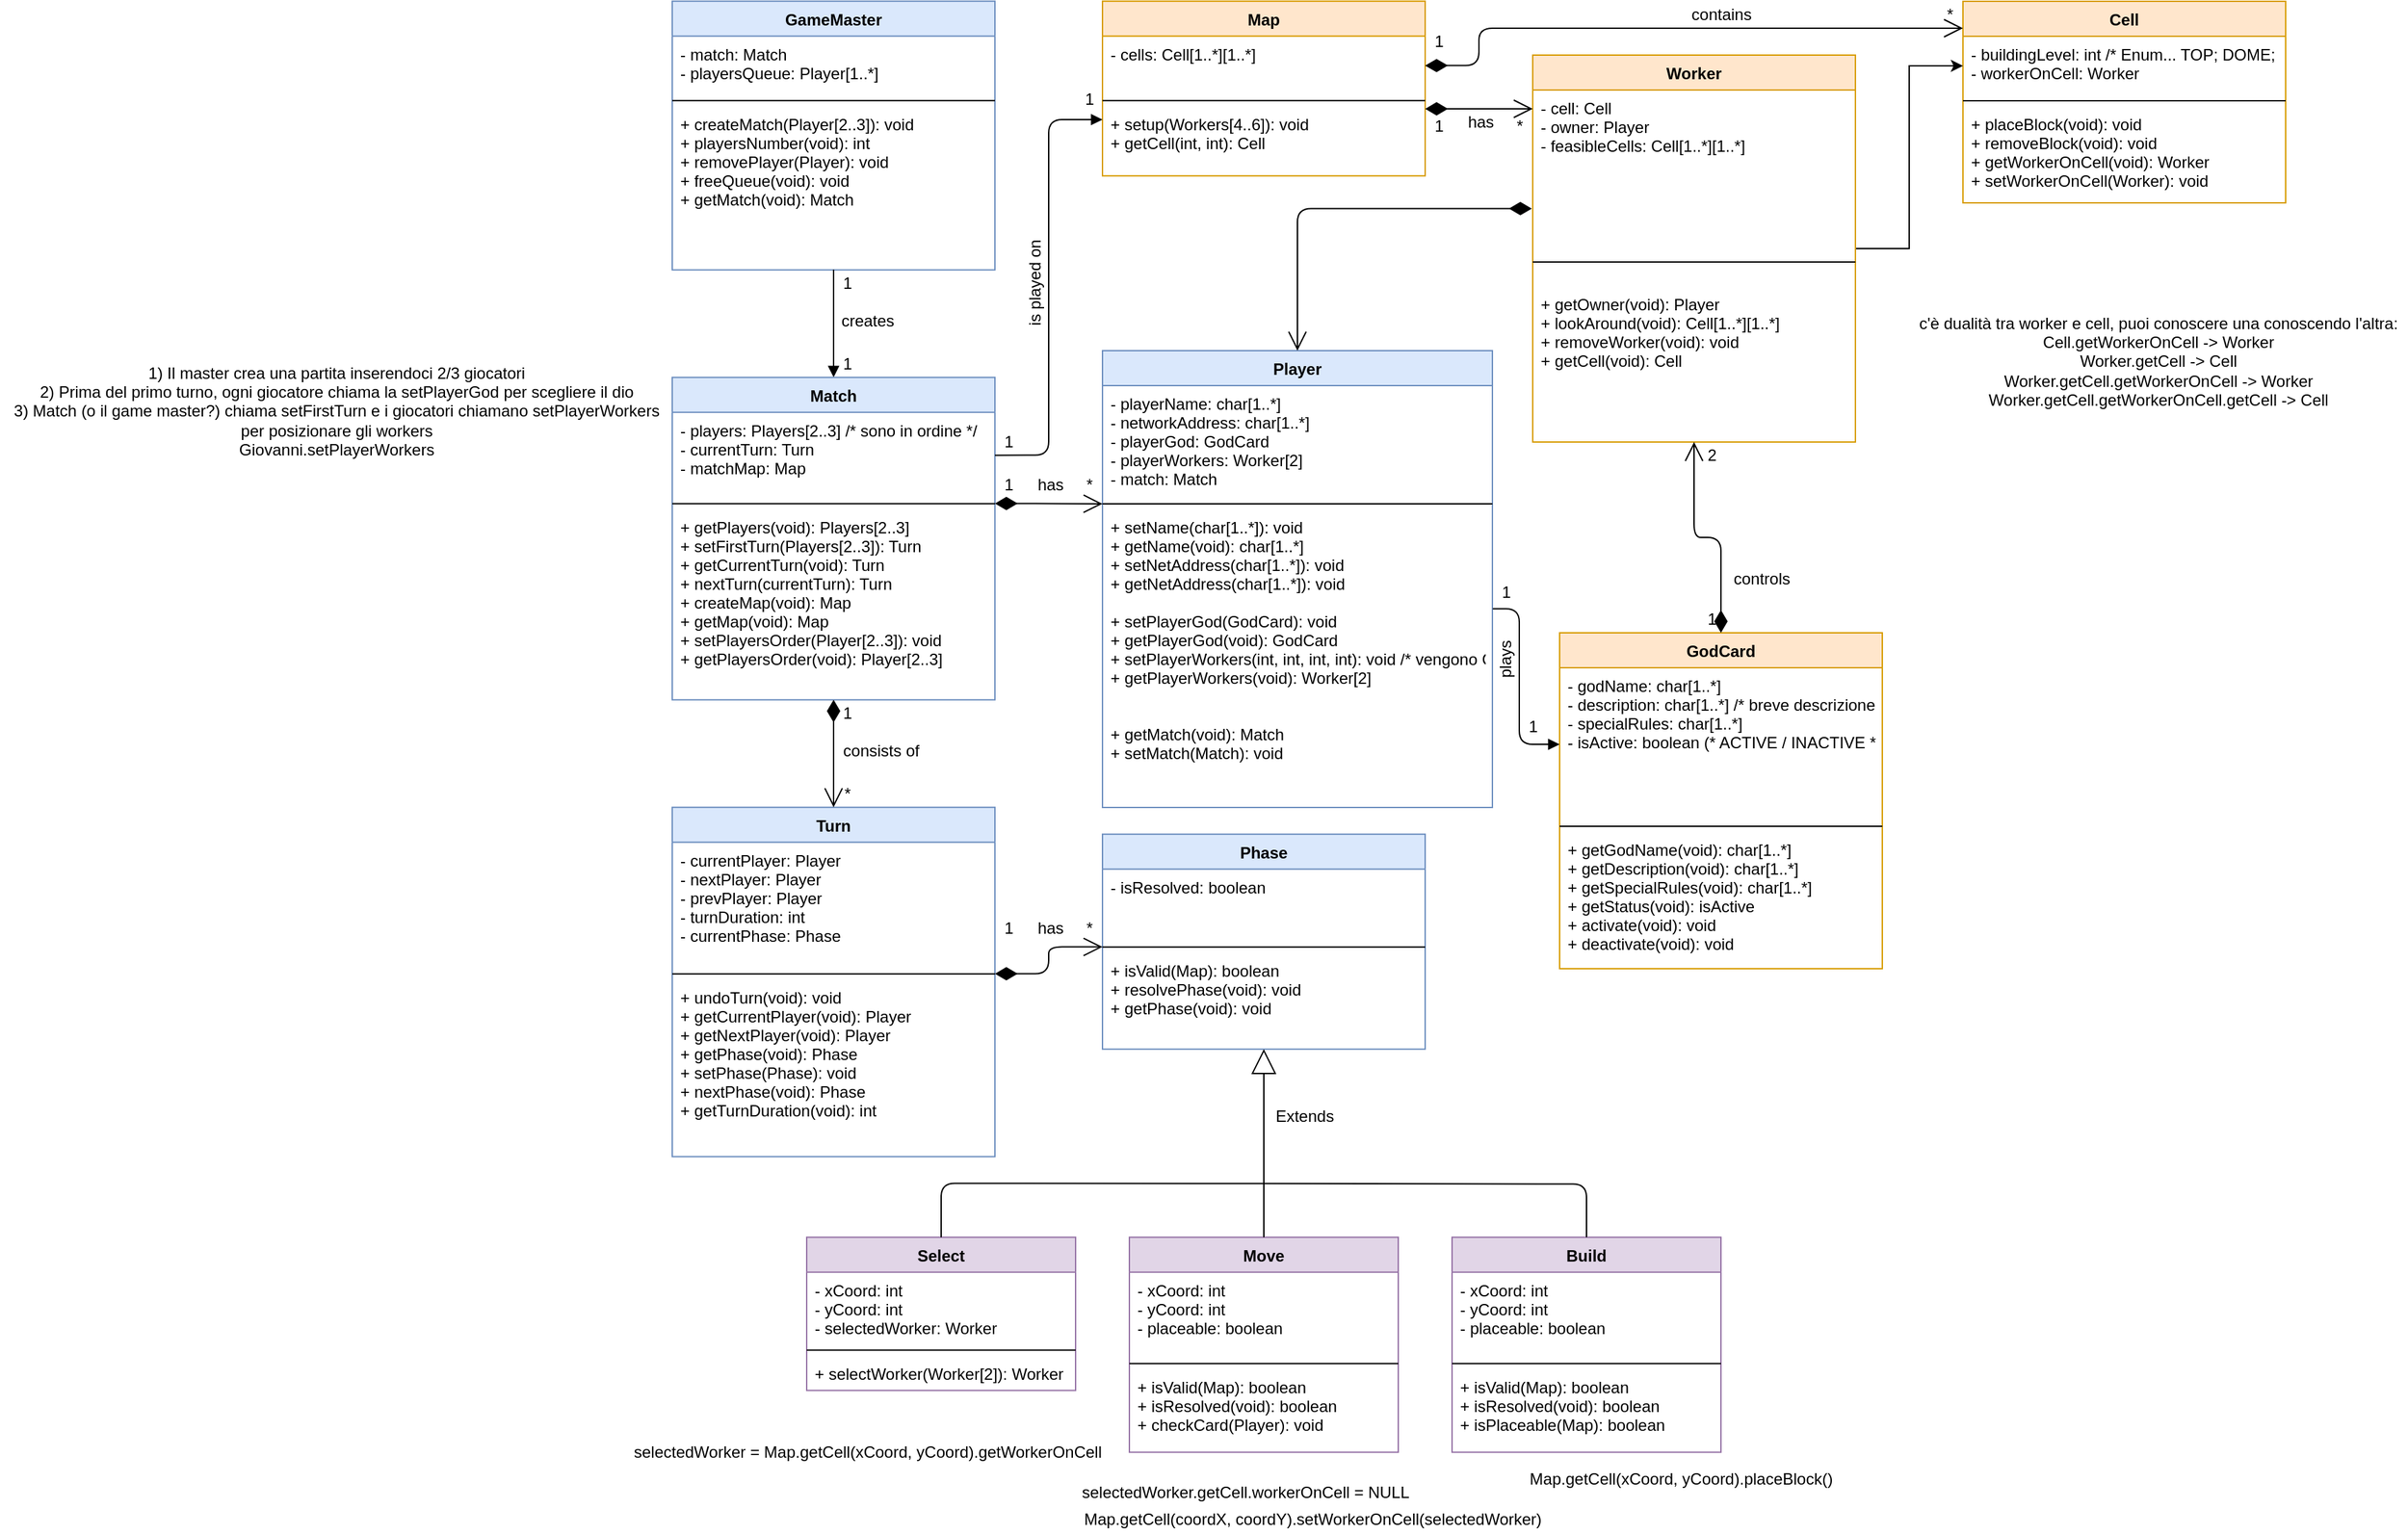 <mxfile version="12.6.5" type="device" pages="2"><diagram id="tt86gMrReQph4j6xLk57" name="Page-1"><mxGraphModel dx="2035" dy="685" grid="1" gridSize="10" guides="1" tooltips="1" connect="1" arrows="1" fold="1" page="1" pageScale="1" pageWidth="850" pageHeight="1100" math="0" shadow="0"><root><mxCell id="0"/><mxCell id="1" parent="0"/><mxCell id="827zkbhB-gDngfmlmNRB-1" value="GameMaster" style="swimlane;fontStyle=1;align=center;verticalAlign=top;childLayout=stackLayout;horizontal=1;startSize=26;horizontalStack=0;resizeParent=1;resizeParentMax=0;resizeLast=0;collapsible=1;marginBottom=0;fillColor=#dae8fc;strokeColor=#6c8ebf;" parent="1" vertex="1"><mxGeometry x="40" y="9.82" width="240" height="200" as="geometry"/></mxCell><mxCell id="827zkbhB-gDngfmlmNRB-2" value="- match: Match&#10;- playersQueue: Player[1..*]" style="text;strokeColor=none;fillColor=none;align=left;verticalAlign=top;spacingLeft=4;spacingRight=4;overflow=hidden;rotatable=0;points=[[0,0.5],[1,0.5]];portConstraint=eastwest;" parent="827zkbhB-gDngfmlmNRB-1" vertex="1"><mxGeometry y="26" width="240" height="44" as="geometry"/></mxCell><mxCell id="827zkbhB-gDngfmlmNRB-3" value="" style="line;strokeWidth=1;fillColor=none;align=left;verticalAlign=middle;spacingTop=-1;spacingLeft=3;spacingRight=3;rotatable=0;labelPosition=right;points=[];portConstraint=eastwest;" parent="827zkbhB-gDngfmlmNRB-1" vertex="1"><mxGeometry y="70" width="240" height="8" as="geometry"/></mxCell><mxCell id="827zkbhB-gDngfmlmNRB-4" value="+ createMatch(Player[2..3]): void&#10;+ playersNumber(void): int&#10;+ removePlayer(Player): void&#10;+ freeQueue(void): void&#10;+ getMatch(void): Match&#10;" style="text;strokeColor=none;fillColor=none;align=left;verticalAlign=top;spacingLeft=4;spacingRight=4;overflow=hidden;rotatable=0;points=[[0,0.5],[1,0.5]];portConstraint=eastwest;" parent="827zkbhB-gDngfmlmNRB-1" vertex="1"><mxGeometry y="78" width="240" height="122" as="geometry"/></mxCell><mxCell id="827zkbhB-gDngfmlmNRB-24" value="" style="endArrow=block;endFill=1;html=1;edgeStyle=orthogonalEdgeStyle;align=left;verticalAlign=top;entryX=0.5;entryY=0;entryDx=0;entryDy=0;exitX=0.5;exitY=0.999;exitDx=0;exitDy=0;exitPerimeter=0;" parent="1" source="827zkbhB-gDngfmlmNRB-4" target="827zkbhB-gDngfmlmNRB-27" edge="1"><mxGeometry x="-0.625" y="-30" relative="1" as="geometry"><mxPoint x="160" y="229.82" as="sourcePoint"/><mxPoint x="140" y="229.82" as="targetPoint"/><mxPoint as="offset"/></mxGeometry></mxCell><mxCell id="827zkbhB-gDngfmlmNRB-27" value="Match" style="swimlane;fontStyle=1;align=center;verticalAlign=top;childLayout=stackLayout;horizontal=1;startSize=26;horizontalStack=0;resizeParent=1;resizeParentMax=0;resizeLast=0;collapsible=1;marginBottom=0;fillColor=#dae8fc;strokeColor=#6c8ebf;" parent="1" vertex="1"><mxGeometry x="40" y="289.82" width="240" height="240" as="geometry"/></mxCell><mxCell id="827zkbhB-gDngfmlmNRB-28" value="- players: Players[2..3] /* sono in ordine */&#10;- currentTurn: Turn&#10;- matchMap: Map" style="text;strokeColor=none;fillColor=none;align=left;verticalAlign=top;spacingLeft=4;spacingRight=4;overflow=hidden;rotatable=0;points=[[0,0.5],[1,0.5]];portConstraint=eastwest;" parent="827zkbhB-gDngfmlmNRB-27" vertex="1"><mxGeometry y="26" width="240" height="64" as="geometry"/></mxCell><mxCell id="827zkbhB-gDngfmlmNRB-29" value="" style="line;strokeWidth=1;fillColor=none;align=left;verticalAlign=middle;spacingTop=-1;spacingLeft=3;spacingRight=3;rotatable=0;labelPosition=right;points=[];portConstraint=eastwest;" parent="827zkbhB-gDngfmlmNRB-27" vertex="1"><mxGeometry y="90" width="240" height="8" as="geometry"/></mxCell><mxCell id="827zkbhB-gDngfmlmNRB-30" value="+ getPlayers(void): Players[2..3]&#10;+ setFirstTurn(Players[2..3]): Turn&#10;+ getCurrentTurn(void): Turn&#10;+ nextTurn(currentTurn): Turn&#10;+ createMap(void): Map&#10;+ getMap(void): Map&#10;+ setPlayersOrder(Player[2..3]): void&#10;+ getPlayersOrder(void): Player[2..3]" style="text;strokeColor=none;fillColor=none;align=left;verticalAlign=top;spacingLeft=4;spacingRight=4;overflow=hidden;rotatable=0;points=[[0,0.5],[1,0.5]];portConstraint=eastwest;" parent="827zkbhB-gDngfmlmNRB-27" vertex="1"><mxGeometry y="98" width="240" height="142" as="geometry"/></mxCell><mxCell id="827zkbhB-gDngfmlmNRB-31" value="1" style="text;html=1;align=center;verticalAlign=middle;resizable=0;points=[];autosize=1;" parent="1" vertex="1"><mxGeometry x="160" y="209.82" width="20" height="20" as="geometry"/></mxCell><mxCell id="827zkbhB-gDngfmlmNRB-32" value="1" style="text;html=1;align=center;verticalAlign=middle;resizable=0;points=[];autosize=1;" parent="1" vertex="1"><mxGeometry x="160" y="269.82" width="20" height="20" as="geometry"/></mxCell><mxCell id="827zkbhB-gDngfmlmNRB-33" value="creates" style="text;html=1;align=center;verticalAlign=middle;resizable=0;points=[];autosize=1;" parent="1" vertex="1"><mxGeometry x="160" y="237.82" width="50" height="20" as="geometry"/></mxCell><mxCell id="827zkbhB-gDngfmlmNRB-34" value="Turn" style="swimlane;fontStyle=1;align=center;verticalAlign=top;childLayout=stackLayout;horizontal=1;startSize=26;horizontalStack=0;resizeParent=1;resizeParentMax=0;resizeLast=0;collapsible=1;marginBottom=0;fillColor=#dae8fc;strokeColor=#6c8ebf;" parent="1" vertex="1"><mxGeometry x="40" y="609.82" width="240" height="260" as="geometry"/></mxCell><mxCell id="827zkbhB-gDngfmlmNRB-35" value="- currentPlayer: Player&#10;- nextPlayer: Player&#10;- prevPlayer: Player&#10;- turnDuration: int&#10;- currentPhase: Phase" style="text;strokeColor=none;fillColor=none;align=left;verticalAlign=top;spacingLeft=4;spacingRight=4;overflow=hidden;rotatable=0;points=[[0,0.5],[1,0.5]];portConstraint=eastwest;" parent="827zkbhB-gDngfmlmNRB-34" vertex="1"><mxGeometry y="26" width="240" height="94" as="geometry"/></mxCell><mxCell id="827zkbhB-gDngfmlmNRB-36" value="" style="line;strokeWidth=1;fillColor=none;align=left;verticalAlign=middle;spacingTop=-1;spacingLeft=3;spacingRight=3;rotatable=0;labelPosition=right;points=[];portConstraint=eastwest;" parent="827zkbhB-gDngfmlmNRB-34" vertex="1"><mxGeometry y="120" width="240" height="8" as="geometry"/></mxCell><mxCell id="827zkbhB-gDngfmlmNRB-37" value="+ undoTurn(void): void&#10;+ getCurrentPlayer(void): Player&#10;+ getNextPlayer(void): Player&#10;+ getPhase(void): Phase&#10;+ setPhase(Phase): void&#10;+ nextPhase(void): Phase&#10;+ getTurnDuration(void): int&#10;" style="text;strokeColor=none;fillColor=none;align=left;verticalAlign=top;spacingLeft=4;spacingRight=4;overflow=hidden;rotatable=0;points=[[0,0.5],[1,0.5]];portConstraint=eastwest;" parent="827zkbhB-gDngfmlmNRB-34" vertex="1"><mxGeometry y="128" width="240" height="132" as="geometry"/></mxCell><mxCell id="827zkbhB-gDngfmlmNRB-39" value="" style="endArrow=open;html=1;endSize=12;startArrow=diamondThin;startSize=14;startFill=1;edgeStyle=orthogonalEdgeStyle;align=left;verticalAlign=bottom;entryX=0.5;entryY=0;entryDx=0;entryDy=0;exitX=0.5;exitY=1;exitDx=0;exitDy=0;exitPerimeter=0;" parent="1" source="827zkbhB-gDngfmlmNRB-30" target="827zkbhB-gDngfmlmNRB-34" edge="1"><mxGeometry x="-0.5" y="50" relative="1" as="geometry"><mxPoint x="160" y="559.82" as="sourcePoint"/><mxPoint x="130" y="549.82" as="targetPoint"/><mxPoint as="offset"/></mxGeometry></mxCell><mxCell id="827zkbhB-gDngfmlmNRB-40" value="consists of" style="text;html=1;align=center;verticalAlign=middle;resizable=0;points=[];autosize=1;" parent="1" vertex="1"><mxGeometry x="160" y="557.82" width="70" height="20" as="geometry"/></mxCell><mxCell id="827zkbhB-gDngfmlmNRB-41" value="1" style="text;html=1;align=center;verticalAlign=middle;resizable=0;points=[];autosize=1;" parent="1" vertex="1"><mxGeometry x="160" y="529.82" width="20" height="20" as="geometry"/></mxCell><mxCell id="827zkbhB-gDngfmlmNRB-42" value="*" style="text;html=1;align=center;verticalAlign=middle;resizable=0;points=[];autosize=1;" parent="1" vertex="1"><mxGeometry x="160" y="589.82" width="20" height="20" as="geometry"/></mxCell><mxCell id="827zkbhB-gDngfmlmNRB-43" value="Phase" style="swimlane;fontStyle=1;align=center;verticalAlign=top;childLayout=stackLayout;horizontal=1;startSize=26;horizontalStack=0;resizeParent=1;resizeParentMax=0;resizeLast=0;collapsible=1;marginBottom=0;fillColor=#dae8fc;strokeColor=#6c8ebf;" parent="1" vertex="1"><mxGeometry x="360" y="629.82" width="240" height="160" as="geometry"/></mxCell><mxCell id="827zkbhB-gDngfmlmNRB-44" value="- isResolved: boolean" style="text;strokeColor=none;fillColor=none;align=left;verticalAlign=top;spacingLeft=4;spacingRight=4;overflow=hidden;rotatable=0;points=[[0,0.5],[1,0.5]];portConstraint=eastwest;" parent="827zkbhB-gDngfmlmNRB-43" vertex="1"><mxGeometry y="26" width="240" height="54" as="geometry"/></mxCell><mxCell id="827zkbhB-gDngfmlmNRB-45" value="" style="line;strokeWidth=1;fillColor=none;align=left;verticalAlign=middle;spacingTop=-1;spacingLeft=3;spacingRight=3;rotatable=0;labelPosition=right;points=[];portConstraint=eastwest;" parent="827zkbhB-gDngfmlmNRB-43" vertex="1"><mxGeometry y="80" width="240" height="8" as="geometry"/></mxCell><mxCell id="827zkbhB-gDngfmlmNRB-46" value="+ isValid(Map): boolean&#10;+ resolvePhase(void): void&#10;+ getPhase(void): void" style="text;strokeColor=none;fillColor=none;align=left;verticalAlign=top;spacingLeft=4;spacingRight=4;overflow=hidden;rotatable=0;points=[[0,0.5],[1,0.5]];portConstraint=eastwest;" parent="827zkbhB-gDngfmlmNRB-43" vertex="1"><mxGeometry y="88" width="240" height="72" as="geometry"/></mxCell><mxCell id="827zkbhB-gDngfmlmNRB-47" value="" style="endArrow=open;html=1;endSize=12;startArrow=diamondThin;startSize=14;startFill=1;edgeStyle=orthogonalEdgeStyle;align=left;verticalAlign=bottom;" parent="1" source="827zkbhB-gDngfmlmNRB-36" target="827zkbhB-gDngfmlmNRB-45" edge="1"><mxGeometry x="-1" y="3" relative="1" as="geometry"><mxPoint x="290" y="709.82" as="sourcePoint"/><mxPoint x="450" y="709.82" as="targetPoint"/></mxGeometry></mxCell><mxCell id="827zkbhB-gDngfmlmNRB-48" value="has" style="text;html=1;align=center;verticalAlign=middle;resizable=0;points=[];autosize=1;" parent="1" vertex="1"><mxGeometry x="306" y="689.82" width="30" height="20" as="geometry"/></mxCell><mxCell id="827zkbhB-gDngfmlmNRB-49" value="1" style="text;html=1;align=center;verticalAlign=middle;resizable=0;points=[];autosize=1;" parent="1" vertex="1"><mxGeometry x="280" y="689.82" width="20" height="20" as="geometry"/></mxCell><mxCell id="827zkbhB-gDngfmlmNRB-50" value="*" style="text;html=1;align=center;verticalAlign=middle;resizable=0;points=[];autosize=1;" parent="1" vertex="1"><mxGeometry x="340" y="689.82" width="20" height="20" as="geometry"/></mxCell><mxCell id="827zkbhB-gDngfmlmNRB-51" value="Select" style="swimlane;fontStyle=1;align=center;verticalAlign=top;childLayout=stackLayout;horizontal=1;startSize=26;horizontalStack=0;resizeParent=1;resizeParentMax=0;resizeLast=0;collapsible=1;marginBottom=0;fillColor=#e1d5e7;strokeColor=#9673a6;" parent="1" vertex="1"><mxGeometry x="140" y="929.82" width="200" height="114" as="geometry"/></mxCell><mxCell id="827zkbhB-gDngfmlmNRB-52" value="- xCoord: int&#10;- yCoord: int&#10;- selectedWorker: Worker" style="text;strokeColor=none;fillColor=none;align=left;verticalAlign=top;spacingLeft=4;spacingRight=4;overflow=hidden;rotatable=0;points=[[0,0.5],[1,0.5]];portConstraint=eastwest;" parent="827zkbhB-gDngfmlmNRB-51" vertex="1"><mxGeometry y="26" width="200" height="54" as="geometry"/></mxCell><mxCell id="827zkbhB-gDngfmlmNRB-53" value="" style="line;strokeWidth=1;fillColor=none;align=left;verticalAlign=middle;spacingTop=-1;spacingLeft=3;spacingRight=3;rotatable=0;labelPosition=right;points=[];portConstraint=eastwest;" parent="827zkbhB-gDngfmlmNRB-51" vertex="1"><mxGeometry y="80" width="200" height="8" as="geometry"/></mxCell><mxCell id="827zkbhB-gDngfmlmNRB-54" value="+ selectWorker(Worker[2]): Worker" style="text;strokeColor=none;fillColor=none;align=left;verticalAlign=top;spacingLeft=4;spacingRight=4;overflow=hidden;rotatable=0;points=[[0,0.5],[1,0.5]];portConstraint=eastwest;" parent="827zkbhB-gDngfmlmNRB-51" vertex="1"><mxGeometry y="88" width="200" height="26" as="geometry"/></mxCell><mxCell id="827zkbhB-gDngfmlmNRB-55" value="Move" style="swimlane;fontStyle=1;align=center;verticalAlign=top;childLayout=stackLayout;horizontal=1;startSize=26;horizontalStack=0;resizeParent=1;resizeParentMax=0;resizeLast=0;collapsible=1;marginBottom=0;fillColor=#e1d5e7;strokeColor=#9673a6;" parent="1" vertex="1"><mxGeometry x="380" y="929.82" width="200" height="160" as="geometry"/></mxCell><mxCell id="827zkbhB-gDngfmlmNRB-56" value="- xCoord: int&#10;- yCoord: int&#10;- placeable: boolean" style="text;strokeColor=none;fillColor=none;align=left;verticalAlign=top;spacingLeft=4;spacingRight=4;overflow=hidden;rotatable=0;points=[[0,0.5],[1,0.5]];portConstraint=eastwest;" parent="827zkbhB-gDngfmlmNRB-55" vertex="1"><mxGeometry y="26" width="200" height="64" as="geometry"/></mxCell><mxCell id="827zkbhB-gDngfmlmNRB-57" value="" style="line;strokeWidth=1;fillColor=none;align=left;verticalAlign=middle;spacingTop=-1;spacingLeft=3;spacingRight=3;rotatable=0;labelPosition=right;points=[];portConstraint=eastwest;" parent="827zkbhB-gDngfmlmNRB-55" vertex="1"><mxGeometry y="90" width="200" height="8" as="geometry"/></mxCell><mxCell id="827zkbhB-gDngfmlmNRB-58" value="+ isValid(Map): boolean&#10;+ isResolved(void): boolean&#10;+ checkCard(Player): void" style="text;strokeColor=none;fillColor=none;align=left;verticalAlign=top;spacingLeft=4;spacingRight=4;overflow=hidden;rotatable=0;points=[[0,0.5],[1,0.5]];portConstraint=eastwest;" parent="827zkbhB-gDngfmlmNRB-55" vertex="1"><mxGeometry y="98" width="200" height="62" as="geometry"/></mxCell><mxCell id="827zkbhB-gDngfmlmNRB-59" value="Build" style="swimlane;fontStyle=1;align=center;verticalAlign=top;childLayout=stackLayout;horizontal=1;startSize=26;horizontalStack=0;resizeParent=1;resizeParentMax=0;resizeLast=0;collapsible=1;marginBottom=0;fillColor=#e1d5e7;strokeColor=#9673a6;" parent="1" vertex="1"><mxGeometry x="620" y="929.82" width="200" height="160" as="geometry"/></mxCell><mxCell id="827zkbhB-gDngfmlmNRB-60" value="- xCoord: int&#10;- yCoord: int&#10;- placeable: boolean" style="text;strokeColor=none;fillColor=none;align=left;verticalAlign=top;spacingLeft=4;spacingRight=4;overflow=hidden;rotatable=0;points=[[0,0.5],[1,0.5]];portConstraint=eastwest;" parent="827zkbhB-gDngfmlmNRB-59" vertex="1"><mxGeometry y="26" width="200" height="64" as="geometry"/></mxCell><mxCell id="827zkbhB-gDngfmlmNRB-61" value="" style="line;strokeWidth=1;fillColor=none;align=left;verticalAlign=middle;spacingTop=-1;spacingLeft=3;spacingRight=3;rotatable=0;labelPosition=right;points=[];portConstraint=eastwest;" parent="827zkbhB-gDngfmlmNRB-59" vertex="1"><mxGeometry y="90" width="200" height="8" as="geometry"/></mxCell><mxCell id="827zkbhB-gDngfmlmNRB-62" value="+ isValid(Map): boolean&#10;+ isResolved(void): boolean&#10;+ isPlaceable(Map): boolean" style="text;strokeColor=none;fillColor=none;align=left;verticalAlign=top;spacingLeft=4;spacingRight=4;overflow=hidden;rotatable=0;points=[[0,0.5],[1,0.5]];portConstraint=eastwest;" parent="827zkbhB-gDngfmlmNRB-59" vertex="1"><mxGeometry y="98" width="200" height="62" as="geometry"/></mxCell><mxCell id="827zkbhB-gDngfmlmNRB-63" value="" style="endArrow=block;endSize=16;endFill=0;html=1;align=left;exitX=0.5;exitY=0;exitDx=0;exitDy=0;" parent="1" source="827zkbhB-gDngfmlmNRB-55" target="827zkbhB-gDngfmlmNRB-46" edge="1"><mxGeometry width="160" relative="1" as="geometry"><mxPoint x="480" y="889.82" as="sourcePoint"/><mxPoint x="470" y="859.82" as="targetPoint"/></mxGeometry></mxCell><mxCell id="827zkbhB-gDngfmlmNRB-64" value="" style="endArrow=none;html=1;edgeStyle=orthogonalEdgeStyle;align=left;exitX=0.5;exitY=0;exitDx=0;exitDy=0;" parent="1" source="827zkbhB-gDngfmlmNRB-51" edge="1"><mxGeometry relative="1" as="geometry"><mxPoint x="240" y="889.82" as="sourcePoint"/><mxPoint x="480" y="889.82" as="targetPoint"/><Array as="points"><mxPoint x="240" y="889.82"/></Array></mxGeometry></mxCell><mxCell id="827zkbhB-gDngfmlmNRB-65" value="" style="resizable=0;html=1;align=left;verticalAlign=bottom;labelBackgroundColor=#ffffff;fontSize=10;" parent="827zkbhB-gDngfmlmNRB-64" connectable="0" vertex="1"><mxGeometry x="-1" relative="1" as="geometry"/></mxCell><mxCell id="827zkbhB-gDngfmlmNRB-66" value="" style="resizable=0;html=1;align=right;verticalAlign=bottom;labelBackgroundColor=#ffffff;fontSize=10;" parent="827zkbhB-gDngfmlmNRB-64" connectable="0" vertex="1"><mxGeometry x="1" relative="1" as="geometry"/></mxCell><mxCell id="827zkbhB-gDngfmlmNRB-67" value="" style="endArrow=none;html=1;edgeStyle=orthogonalEdgeStyle;align=left;entryX=0.5;entryY=0;entryDx=0;entryDy=0;" parent="1" target="827zkbhB-gDngfmlmNRB-59" edge="1"><mxGeometry relative="1" as="geometry"><mxPoint x="480" y="889.82" as="sourcePoint"/><mxPoint x="720" y="889.82" as="targetPoint"/></mxGeometry></mxCell><mxCell id="827zkbhB-gDngfmlmNRB-68" value="" style="resizable=0;html=1;align=left;verticalAlign=bottom;labelBackgroundColor=#ffffff;fontSize=10;" parent="827zkbhB-gDngfmlmNRB-67" connectable="0" vertex="1"><mxGeometry x="-1" relative="1" as="geometry"/></mxCell><mxCell id="827zkbhB-gDngfmlmNRB-69" value="" style="resizable=0;html=1;align=right;verticalAlign=bottom;labelBackgroundColor=#ffffff;fontSize=10;" parent="827zkbhB-gDngfmlmNRB-67" connectable="0" vertex="1"><mxGeometry x="1" relative="1" as="geometry"/></mxCell><mxCell id="827zkbhB-gDngfmlmNRB-82" value="Extends" style="text;html=1;align=center;verticalAlign=middle;resizable=0;points=[];autosize=1;" parent="1" vertex="1"><mxGeometry x="480" y="829.82" width="60" height="20" as="geometry"/></mxCell><mxCell id="827zkbhB-gDngfmlmNRB-83" value="Player" style="swimlane;fontStyle=1;align=center;verticalAlign=top;childLayout=stackLayout;horizontal=1;startSize=26;horizontalStack=0;resizeParent=1;resizeParentMax=0;resizeLast=0;collapsible=1;marginBottom=0;fillColor=#dae8fc;strokeColor=#6c8ebf;" parent="1" vertex="1"><mxGeometry x="360" y="270" width="290" height="340" as="geometry"/></mxCell><mxCell id="827zkbhB-gDngfmlmNRB-84" value="- playerName: char[1..*]&#10;- networkAddress: char[1..*]&#10;- playerGod: GodCard&#10;- playerWorkers: Worker[2]&#10;- match: Match" style="text;strokeColor=none;fillColor=none;align=left;verticalAlign=top;spacingLeft=4;spacingRight=4;overflow=hidden;rotatable=0;points=[[0,0.5],[1,0.5]];portConstraint=eastwest;" parent="827zkbhB-gDngfmlmNRB-83" vertex="1"><mxGeometry y="26" width="290" height="84" as="geometry"/></mxCell><mxCell id="827zkbhB-gDngfmlmNRB-85" value="" style="line;strokeWidth=1;fillColor=none;align=left;verticalAlign=middle;spacingTop=-1;spacingLeft=3;spacingRight=3;rotatable=0;labelPosition=right;points=[];portConstraint=eastwest;" parent="827zkbhB-gDngfmlmNRB-83" vertex="1"><mxGeometry y="110" width="290" height="8" as="geometry"/></mxCell><mxCell id="827zkbhB-gDngfmlmNRB-86" value="+ setName(char[1..*]): void&#10;+ getName(void): char[1..*]&#10;+ setNetAddress(char[1..*]): void&#10;+ getNetAddress(char[1..*]): void&#10;&#10;+ setPlayerGod(GodCard): void&#10;+ getPlayerGod(void): GodCard&#10;+ setPlayerWorkers(int, int, int, int): void /* vengono CREATI 2 workers */&#10;+ getPlayerWorkers(void): Worker[2]&#10;&#10;&#10;+ getMatch(void): Match&#10;+ setMatch(Match): void" style="text;strokeColor=none;fillColor=none;align=left;verticalAlign=top;spacingLeft=4;spacingRight=4;overflow=hidden;rotatable=0;points=[[0,0.5],[1,0.5]];portConstraint=eastwest;" parent="827zkbhB-gDngfmlmNRB-83" vertex="1"><mxGeometry y="118" width="290" height="222" as="geometry"/></mxCell><mxCell id="827zkbhB-gDngfmlmNRB-87" value="" style="endArrow=open;html=1;endSize=12;startArrow=diamondThin;startSize=14;startFill=1;edgeStyle=orthogonalEdgeStyle;align=left;verticalAlign=bottom;" parent="1" source="827zkbhB-gDngfmlmNRB-29" target="827zkbhB-gDngfmlmNRB-85" edge="1"><mxGeometry x="-1" y="3" relative="1" as="geometry"><mxPoint x="300" y="380" as="sourcePoint"/><mxPoint x="460" y="380" as="targetPoint"/></mxGeometry></mxCell><mxCell id="827zkbhB-gDngfmlmNRB-88" value="1" style="text;html=1;align=center;verticalAlign=middle;resizable=0;points=[];autosize=1;" parent="1" vertex="1"><mxGeometry x="280" y="360" width="20" height="20" as="geometry"/></mxCell><mxCell id="827zkbhB-gDngfmlmNRB-89" value="*" style="text;html=1;align=center;verticalAlign=middle;resizable=0;points=[];autosize=1;" parent="1" vertex="1"><mxGeometry x="340" y="360" width="20" height="20" as="geometry"/></mxCell><mxCell id="827zkbhB-gDngfmlmNRB-90" value="has" style="text;html=1;align=center;verticalAlign=middle;resizable=0;points=[];autosize=1;" parent="1" vertex="1"><mxGeometry x="306" y="360" width="30" height="20" as="geometry"/></mxCell><mxCell id="827zkbhB-gDngfmlmNRB-93" value="Map" style="swimlane;fontStyle=1;align=center;verticalAlign=top;childLayout=stackLayout;horizontal=1;startSize=26;horizontalStack=0;resizeParent=1;resizeParentMax=0;resizeLast=0;collapsible=1;marginBottom=0;fillColor=#ffe6cc;strokeColor=#d79b00;" parent="1" vertex="1"><mxGeometry x="360" y="9.82" width="240" height="130" as="geometry"/></mxCell><mxCell id="827zkbhB-gDngfmlmNRB-94" value="- cells: Cell[1..*][1..*]" style="text;strokeColor=none;fillColor=none;align=left;verticalAlign=top;spacingLeft=4;spacingRight=4;overflow=hidden;rotatable=0;points=[[0,0.5],[1,0.5]];portConstraint=eastwest;" parent="827zkbhB-gDngfmlmNRB-93" vertex="1"><mxGeometry y="26" width="240" height="44" as="geometry"/></mxCell><mxCell id="827zkbhB-gDngfmlmNRB-95" value="" style="line;strokeWidth=1;fillColor=none;align=left;verticalAlign=middle;spacingTop=-1;spacingLeft=3;spacingRight=3;rotatable=0;labelPosition=right;points=[];portConstraint=eastwest;" parent="827zkbhB-gDngfmlmNRB-93" vertex="1"><mxGeometry y="70" width="240" height="8" as="geometry"/></mxCell><mxCell id="827zkbhB-gDngfmlmNRB-96" value="+ setup(Workers[4..6]): void&#10;+ getCell(int, int): Cell" style="text;strokeColor=none;fillColor=none;align=left;verticalAlign=top;spacingLeft=4;spacingRight=4;overflow=hidden;rotatable=0;points=[[0,0.5],[1,0.5]];portConstraint=eastwest;" parent="827zkbhB-gDngfmlmNRB-93" vertex="1"><mxGeometry y="78" width="240" height="52" as="geometry"/></mxCell><mxCell id="827zkbhB-gDngfmlmNRB-97" value="" style="endArrow=block;endFill=1;html=1;edgeStyle=orthogonalEdgeStyle;align=left;verticalAlign=top;exitX=1;exitY=0.5;exitDx=0;exitDy=0;" parent="1" source="827zkbhB-gDngfmlmNRB-28" edge="1"><mxGeometry x="-1" relative="1" as="geometry"><mxPoint x="320" y="209.82" as="sourcePoint"/><mxPoint x="360" y="98" as="targetPoint"/><Array as="points"><mxPoint x="320" y="348"/><mxPoint x="320" y="98"/></Array></mxGeometry></mxCell><mxCell id="827zkbhB-gDngfmlmNRB-98" value="" style="resizable=0;html=1;align=left;verticalAlign=bottom;labelBackgroundColor=#ffffff;fontSize=10;" parent="827zkbhB-gDngfmlmNRB-97" connectable="0" vertex="1"><mxGeometry x="-1" relative="1" as="geometry"/></mxCell><mxCell id="827zkbhB-gDngfmlmNRB-100" value="1" style="text;html=1;align=center;verticalAlign=middle;resizable=0;points=[];autosize=1;" parent="1" vertex="1"><mxGeometry x="280" y="328" width="20" height="20" as="geometry"/></mxCell><mxCell id="827zkbhB-gDngfmlmNRB-101" value="1" style="text;html=1;align=center;verticalAlign=middle;resizable=0;points=[];autosize=1;" parent="1" vertex="1"><mxGeometry x="340" y="73" width="20" height="20" as="geometry"/></mxCell><mxCell id="827zkbhB-gDngfmlmNRB-102" value="is played on" style="text;html=1;align=center;verticalAlign=middle;resizable=0;points=[];autosize=1;rotation=-90;" parent="1" vertex="1"><mxGeometry x="270" y="209.82" width="80" height="20" as="geometry"/></mxCell><mxCell id="xjIKqDOyRnvY8ZMlEW6I-2" value="GodCard" style="swimlane;fontStyle=1;align=center;verticalAlign=top;childLayout=stackLayout;horizontal=1;startSize=26;horizontalStack=0;resizeParent=1;resizeParentMax=0;resizeLast=0;collapsible=1;marginBottom=0;fillColor=#ffe6cc;strokeColor=#d79b00;" parent="1" vertex="1"><mxGeometry x="700" y="480.0" width="240" height="250" as="geometry"/></mxCell><mxCell id="xjIKqDOyRnvY8ZMlEW6I-3" value="- godName: char[1..*]&#10;- description: char[1..*] /* breve descrizione divinità */&#10;- specialRules: char[1..*]&#10;- isActive: boolean (* ACTIVE / INACTIVE */" style="text;strokeColor=none;fillColor=none;align=left;verticalAlign=top;spacingLeft=4;spacingRight=4;overflow=hidden;rotatable=0;points=[[0,0.5],[1,0.5]];portConstraint=eastwest;" parent="xjIKqDOyRnvY8ZMlEW6I-2" vertex="1"><mxGeometry y="26" width="240" height="114" as="geometry"/></mxCell><mxCell id="xjIKqDOyRnvY8ZMlEW6I-4" value="" style="line;strokeWidth=1;fillColor=none;align=left;verticalAlign=middle;spacingTop=-1;spacingLeft=3;spacingRight=3;rotatable=0;labelPosition=right;points=[];portConstraint=eastwest;" parent="xjIKqDOyRnvY8ZMlEW6I-2" vertex="1"><mxGeometry y="140" width="240" height="8" as="geometry"/></mxCell><mxCell id="xjIKqDOyRnvY8ZMlEW6I-5" value="+ getGodName(void): char[1..*]&#10;+ getDescription(void): char[1..*]&#10;+ getSpecialRules(void): char[1..*]&#10;+ getStatus(void): isActive&#10;+ activate(void): void&#10;+ deactivate(void): void" style="text;strokeColor=none;fillColor=none;align=left;verticalAlign=top;spacingLeft=4;spacingRight=4;overflow=hidden;rotatable=0;points=[[0,0.5],[1,0.5]];portConstraint=eastwest;" parent="xjIKqDOyRnvY8ZMlEW6I-2" vertex="1"><mxGeometry y="148" width="240" height="102" as="geometry"/></mxCell><mxCell id="xjIKqDOyRnvY8ZMlEW6I-6" value="Cell" style="swimlane;fontStyle=1;align=center;verticalAlign=top;childLayout=stackLayout;horizontal=1;startSize=26;horizontalStack=0;resizeParent=1;resizeParentMax=0;resizeLast=0;collapsible=1;marginBottom=0;fillColor=#ffe6cc;strokeColor=#d79b00;" parent="1" vertex="1"><mxGeometry x="1000" y="10.0" width="240" height="150" as="geometry"/></mxCell><mxCell id="xjIKqDOyRnvY8ZMlEW6I-7" value="- buildingLevel: int /* Enum... TOP; DOME; ...*/&#10;- workerOnCell: Worker" style="text;strokeColor=none;fillColor=none;align=left;verticalAlign=top;spacingLeft=4;spacingRight=4;overflow=hidden;rotatable=0;points=[[0,0.5],[1,0.5]];portConstraint=eastwest;" parent="xjIKqDOyRnvY8ZMlEW6I-6" vertex="1"><mxGeometry y="26" width="240" height="44" as="geometry"/></mxCell><mxCell id="xjIKqDOyRnvY8ZMlEW6I-8" value="" style="line;strokeWidth=1;fillColor=none;align=left;verticalAlign=middle;spacingTop=-1;spacingLeft=3;spacingRight=3;rotatable=0;labelPosition=right;points=[];portConstraint=eastwest;" parent="xjIKqDOyRnvY8ZMlEW6I-6" vertex="1"><mxGeometry y="70" width="240" height="8" as="geometry"/></mxCell><mxCell id="xjIKqDOyRnvY8ZMlEW6I-9" value="+ placeBlock(void): void&#10;+ removeBlock(void): void&#10;+ getWorkerOnCell(void): Worker&#10;+ setWorkerOnCell(Worker): void" style="text;strokeColor=none;fillColor=none;align=left;verticalAlign=top;spacingLeft=4;spacingRight=4;overflow=hidden;rotatable=0;points=[[0,0.5],[1,0.5]];portConstraint=eastwest;" parent="xjIKqDOyRnvY8ZMlEW6I-6" vertex="1"><mxGeometry y="78" width="240" height="72" as="geometry"/></mxCell><mxCell id="JHOe-cCrsScJGuqis_Ps-5" style="edgeStyle=orthogonalEdgeStyle;rounded=0;orthogonalLoop=1;jettySize=auto;html=1;entryX=0;entryY=0.5;entryDx=0;entryDy=0;" parent="1" source="xjIKqDOyRnvY8ZMlEW6I-16" target="xjIKqDOyRnvY8ZMlEW6I-7" edge="1"><mxGeometry relative="1" as="geometry"/></mxCell><mxCell id="xjIKqDOyRnvY8ZMlEW6I-16" value="Worker" style="swimlane;fontStyle=1;align=center;verticalAlign=top;childLayout=stackLayout;horizontal=1;startSize=26;horizontalStack=0;resizeParent=1;resizeParentMax=0;resizeLast=0;collapsible=1;marginBottom=0;fillColor=#ffe6cc;strokeColor=#d79b00;" parent="1" vertex="1"><mxGeometry x="680" y="50" width="240" height="288" as="geometry"/></mxCell><mxCell id="xjIKqDOyRnvY8ZMlEW6I-17" value="- cell: Cell&#10;- owner: Player&#10;- feasibleCells: Cell[1..*][1..*]" style="text;strokeColor=none;fillColor=none;align=left;verticalAlign=top;spacingLeft=4;spacingRight=4;overflow=hidden;rotatable=0;points=[[0,0.5],[1,0.5]];portConstraint=eastwest;" parent="xjIKqDOyRnvY8ZMlEW6I-16" vertex="1"><mxGeometry y="26" width="240" height="124" as="geometry"/></mxCell><mxCell id="xjIKqDOyRnvY8ZMlEW6I-18" value="" style="line;strokeWidth=1;fillColor=none;align=left;verticalAlign=middle;spacingTop=-1;spacingLeft=3;spacingRight=3;rotatable=0;labelPosition=right;points=[];portConstraint=eastwest;" parent="xjIKqDOyRnvY8ZMlEW6I-16" vertex="1"><mxGeometry y="150" width="240" height="8" as="geometry"/></mxCell><mxCell id="xjIKqDOyRnvY8ZMlEW6I-19" value="&#10;+ getOwner(void): Player&#10;+ lookAround(void): Cell[1..*][1..*]&#10;+ removeWorker(void): void&#10;+ getCell(void): Cell" style="text;strokeColor=none;fillColor=none;align=left;verticalAlign=top;spacingLeft=4;spacingRight=4;overflow=hidden;rotatable=0;points=[[0,0.5],[1,0.5]];portConstraint=eastwest;" parent="xjIKqDOyRnvY8ZMlEW6I-16" vertex="1"><mxGeometry y="158" width="240" height="130" as="geometry"/></mxCell><mxCell id="xjIKqDOyRnvY8ZMlEW6I-21" value="" style="endArrow=open;html=1;endSize=12;startArrow=diamondThin;startSize=14;startFill=1;edgeStyle=orthogonalEdgeStyle;align=left;verticalAlign=bottom;exitX=1;exitY=0.5;exitDx=0;exitDy=0;" parent="1" source="827zkbhB-gDngfmlmNRB-94" edge="1"><mxGeometry x="-1" y="3" relative="1" as="geometry"><mxPoint x="610" y="30.0" as="sourcePoint"/><mxPoint x="1000" y="30" as="targetPoint"/><Array as="points"><mxPoint x="640" y="58"/><mxPoint x="640" y="30"/></Array></mxGeometry></mxCell><mxCell id="xjIKqDOyRnvY8ZMlEW6I-22" value="" style="endArrow=open;html=1;endSize=12;startArrow=diamondThin;startSize=14;startFill=1;edgeStyle=orthogonalEdgeStyle;align=left;verticalAlign=bottom;" parent="1" edge="1"><mxGeometry x="-1" y="3" relative="1" as="geometry"><mxPoint x="600" y="90" as="sourcePoint"/><mxPoint x="680" y="90" as="targetPoint"/></mxGeometry></mxCell><mxCell id="xjIKqDOyRnvY8ZMlEW6I-23" value="1" style="text;html=1;align=center;verticalAlign=middle;resizable=0;points=[];autosize=1;" parent="1" vertex="1"><mxGeometry x="600" y="93" width="20" height="20" as="geometry"/></mxCell><mxCell id="xjIKqDOyRnvY8ZMlEW6I-24" value="1" style="text;html=1;align=center;verticalAlign=middle;resizable=0;points=[];autosize=1;" parent="1" vertex="1"><mxGeometry x="600" y="30" width="20" height="20" as="geometry"/></mxCell><mxCell id="xjIKqDOyRnvY8ZMlEW6I-25" value="*" style="text;html=1;align=center;verticalAlign=middle;resizable=0;points=[];autosize=1;" parent="1" vertex="1"><mxGeometry x="660" y="93" width="20" height="20" as="geometry"/></mxCell><mxCell id="xjIKqDOyRnvY8ZMlEW6I-30" value="*" style="text;html=1;align=center;verticalAlign=middle;resizable=0;points=[];autosize=1;" parent="1" vertex="1"><mxGeometry x="980" y="10" width="20" height="20" as="geometry"/></mxCell><mxCell id="xjIKqDOyRnvY8ZMlEW6I-31" value="contains" style="text;html=1;align=center;verticalAlign=middle;resizable=0;points=[];autosize=1;" parent="1" vertex="1"><mxGeometry x="790" y="10" width="60" height="20" as="geometry"/></mxCell><mxCell id="xjIKqDOyRnvY8ZMlEW6I-32" value="has" style="text;html=1;align=center;verticalAlign=middle;resizable=0;points=[];autosize=1;" parent="1" vertex="1"><mxGeometry x="626" y="90" width="30" height="20" as="geometry"/></mxCell><mxCell id="xjIKqDOyRnvY8ZMlEW6I-33" value="" style="endArrow=open;html=1;endSize=12;startArrow=diamondThin;startSize=14;startFill=1;edgeStyle=orthogonalEdgeStyle;align=left;verticalAlign=bottom;exitX=0.5;exitY=0;exitDx=0;exitDy=0;entryX=0.5;entryY=1;entryDx=0;entryDy=0;entryPerimeter=0;" parent="1" source="xjIKqDOyRnvY8ZMlEW6I-2" target="xjIKqDOyRnvY8ZMlEW6I-19" edge="1"><mxGeometry x="-1" y="3" relative="1" as="geometry"><mxPoint x="783" y="430" as="sourcePoint"/><mxPoint x="800" y="410" as="targetPoint"/></mxGeometry></mxCell><mxCell id="xjIKqDOyRnvY8ZMlEW6I-34" value="1" style="text;html=1;align=center;verticalAlign=middle;resizable=0;points=[];autosize=1;" parent="1" vertex="1"><mxGeometry x="803" y="460" width="20" height="20" as="geometry"/></mxCell><mxCell id="xjIKqDOyRnvY8ZMlEW6I-35" value="2" style="text;html=1;align=center;verticalAlign=middle;resizable=0;points=[];autosize=1;" parent="1" vertex="1"><mxGeometry x="803" y="338" width="20" height="20" as="geometry"/></mxCell><mxCell id="xjIKqDOyRnvY8ZMlEW6I-36" value="controls" style="text;html=1;align=center;verticalAlign=middle;resizable=0;points=[];autosize=1;" parent="1" vertex="1"><mxGeometry x="820" y="430" width="60" height="20" as="geometry"/></mxCell><mxCell id="xjIKqDOyRnvY8ZMlEW6I-37" value="" style="endArrow=block;endFill=1;html=1;edgeStyle=orthogonalEdgeStyle;align=left;verticalAlign=top;entryX=0;entryY=0.5;entryDx=0;entryDy=0;exitX=1.001;exitY=0.334;exitDx=0;exitDy=0;exitPerimeter=0;" parent="1" source="827zkbhB-gDngfmlmNRB-86" target="xjIKqDOyRnvY8ZMlEW6I-3" edge="1"><mxGeometry x="-0.625" y="-19" relative="1" as="geometry"><mxPoint x="680" y="440" as="sourcePoint"/><mxPoint x="640" y="580" as="targetPoint"/><Array as="points"><mxPoint x="670" y="462"/><mxPoint x="670" y="563"/></Array><mxPoint as="offset"/></mxGeometry></mxCell><mxCell id="xjIKqDOyRnvY8ZMlEW6I-38" value="" style="resizable=0;html=1;align=left;verticalAlign=bottom;labelBackgroundColor=#ffffff;fontSize=10;" parent="xjIKqDOyRnvY8ZMlEW6I-37" connectable="0" vertex="1"><mxGeometry x="-1" relative="1" as="geometry"/></mxCell><mxCell id="xjIKqDOyRnvY8ZMlEW6I-39" value="1" style="text;html=1;align=center;verticalAlign=middle;resizable=0;points=[];autosize=1;" parent="1" vertex="1"><mxGeometry x="650" y="440" width="20" height="20" as="geometry"/></mxCell><mxCell id="xjIKqDOyRnvY8ZMlEW6I-40" value="1" style="text;html=1;align=center;verticalAlign=middle;resizable=0;points=[];autosize=1;" parent="1" vertex="1"><mxGeometry x="670" y="539.71" width="20" height="20" as="geometry"/></mxCell><mxCell id="xjIKqDOyRnvY8ZMlEW6I-41" value="plays" style="text;html=1;align=center;verticalAlign=middle;resizable=0;points=[];autosize=1;rotation=-90;" parent="1" vertex="1"><mxGeometry x="640" y="490" width="40" height="20" as="geometry"/></mxCell><mxCell id="JHOe-cCrsScJGuqis_Ps-6" value="c'è dualità tra worker e cell, puoi conoscere una conoscendo l'altra:&lt;br&gt;Cell.getWorkerOnCell -&amp;gt; Worker&lt;br&gt;Worker.getCell -&amp;gt; Cell&lt;br&gt;Worker.getCell.getWorkerOnCell -&amp;gt; Worker&lt;br&gt;Worker.getCell.getWorkerOnCell.getCell -&amp;gt; Cell" style="text;html=1;align=center;verticalAlign=middle;resizable=0;points=[];autosize=1;" parent="1" vertex="1"><mxGeometry x="960" y="237.82" width="370" height="80" as="geometry"/></mxCell><mxCell id="JHOe-cCrsScJGuqis_Ps-7" value="1) Il master crea una partita inserendoci 2/3 giocatori&lt;br&gt;2) Prima del primo turno, ogni giocatore chiama la setPlayerGod per scegliere il dio&lt;br&gt;3) Match (o il game master?) chiama setFirstTurn e i giocatori chiamano setPlayerWorkers&lt;br&gt;per posizionare gli workers&lt;br&gt;Giovanni.setPlayerWorkers" style="text;html=1;align=center;verticalAlign=middle;resizable=0;points=[];autosize=1;" parent="1" vertex="1"><mxGeometry x="-460" y="274.82" width="500" height="80" as="geometry"/></mxCell><mxCell id="cCavr15S9Gjrk1Q_CciU-1" value="selectedWorker.getCell.workerOnCell = NULL&lt;br&gt;" style="text;html=1;align=center;verticalAlign=middle;resizable=0;points=[];autosize=1;" parent="1" vertex="1"><mxGeometry x="336" y="1110" width="260" height="20" as="geometry"/></mxCell><mxCell id="cCavr15S9Gjrk1Q_CciU-2" value="Map.getCell(coordX, coordY).setWorkerOnCell(selectedWorker)" style="text;html=1;align=center;verticalAlign=middle;resizable=0;points=[];autosize=1;" parent="1" vertex="1"><mxGeometry x="336" y="1130" width="360" height="20" as="geometry"/></mxCell><mxCell id="cCavr15S9Gjrk1Q_CciU-3" value="Map.getCell(xCoord, yCoord).placeBlock()" style="text;html=1;align=center;verticalAlign=middle;resizable=0;points=[];autosize=1;" parent="1" vertex="1"><mxGeometry x="670" y="1100" width="240" height="20" as="geometry"/></mxCell><mxCell id="cCavr15S9Gjrk1Q_CciU-6" value="selectedWorker = Map.getCell(xCoord, yCoord).getWorkerOnCell" style="text;html=1;align=center;verticalAlign=middle;resizable=0;points=[];autosize=1;" parent="1" vertex="1"><mxGeometry x="5" y="1080" width="360" height="20" as="geometry"/></mxCell><mxCell id="fIkkaSsLz_PCTP9uObln-1" value="" style="endArrow=open;html=1;endSize=12;startArrow=diamondThin;startSize=14;startFill=1;edgeStyle=orthogonalEdgeStyle;align=left;verticalAlign=bottom;exitX=-0.003;exitY=0.712;exitDx=0;exitDy=0;exitPerimeter=0;" edge="1" parent="1" source="xjIKqDOyRnvY8ZMlEW6I-17" target="827zkbhB-gDngfmlmNRB-83"><mxGeometry x="-1" y="3" relative="1" as="geometry"><mxPoint x="546" y="180" as="sourcePoint"/><mxPoint x="510" y="260" as="targetPoint"/></mxGeometry></mxCell></root></mxGraphModel></diagram><diagram id="77M_ygqi1C8Un6BVyyHv" name="Page-2"><mxGraphModel dx="1422" dy="822" grid="1" gridSize="10" guides="1" tooltips="1" connect="1" arrows="1" fold="1" page="1" pageScale="1" pageWidth="850" pageHeight="1100" math="0" shadow="0"><root><mxCell id="RcCjJG0a_5f2speJ1iqz-0"/><mxCell id="RcCjJG0a_5f2speJ1iqz-1" parent="RcCjJG0a_5f2speJ1iqz-0"/></root></mxGraphModel></diagram></mxfile>